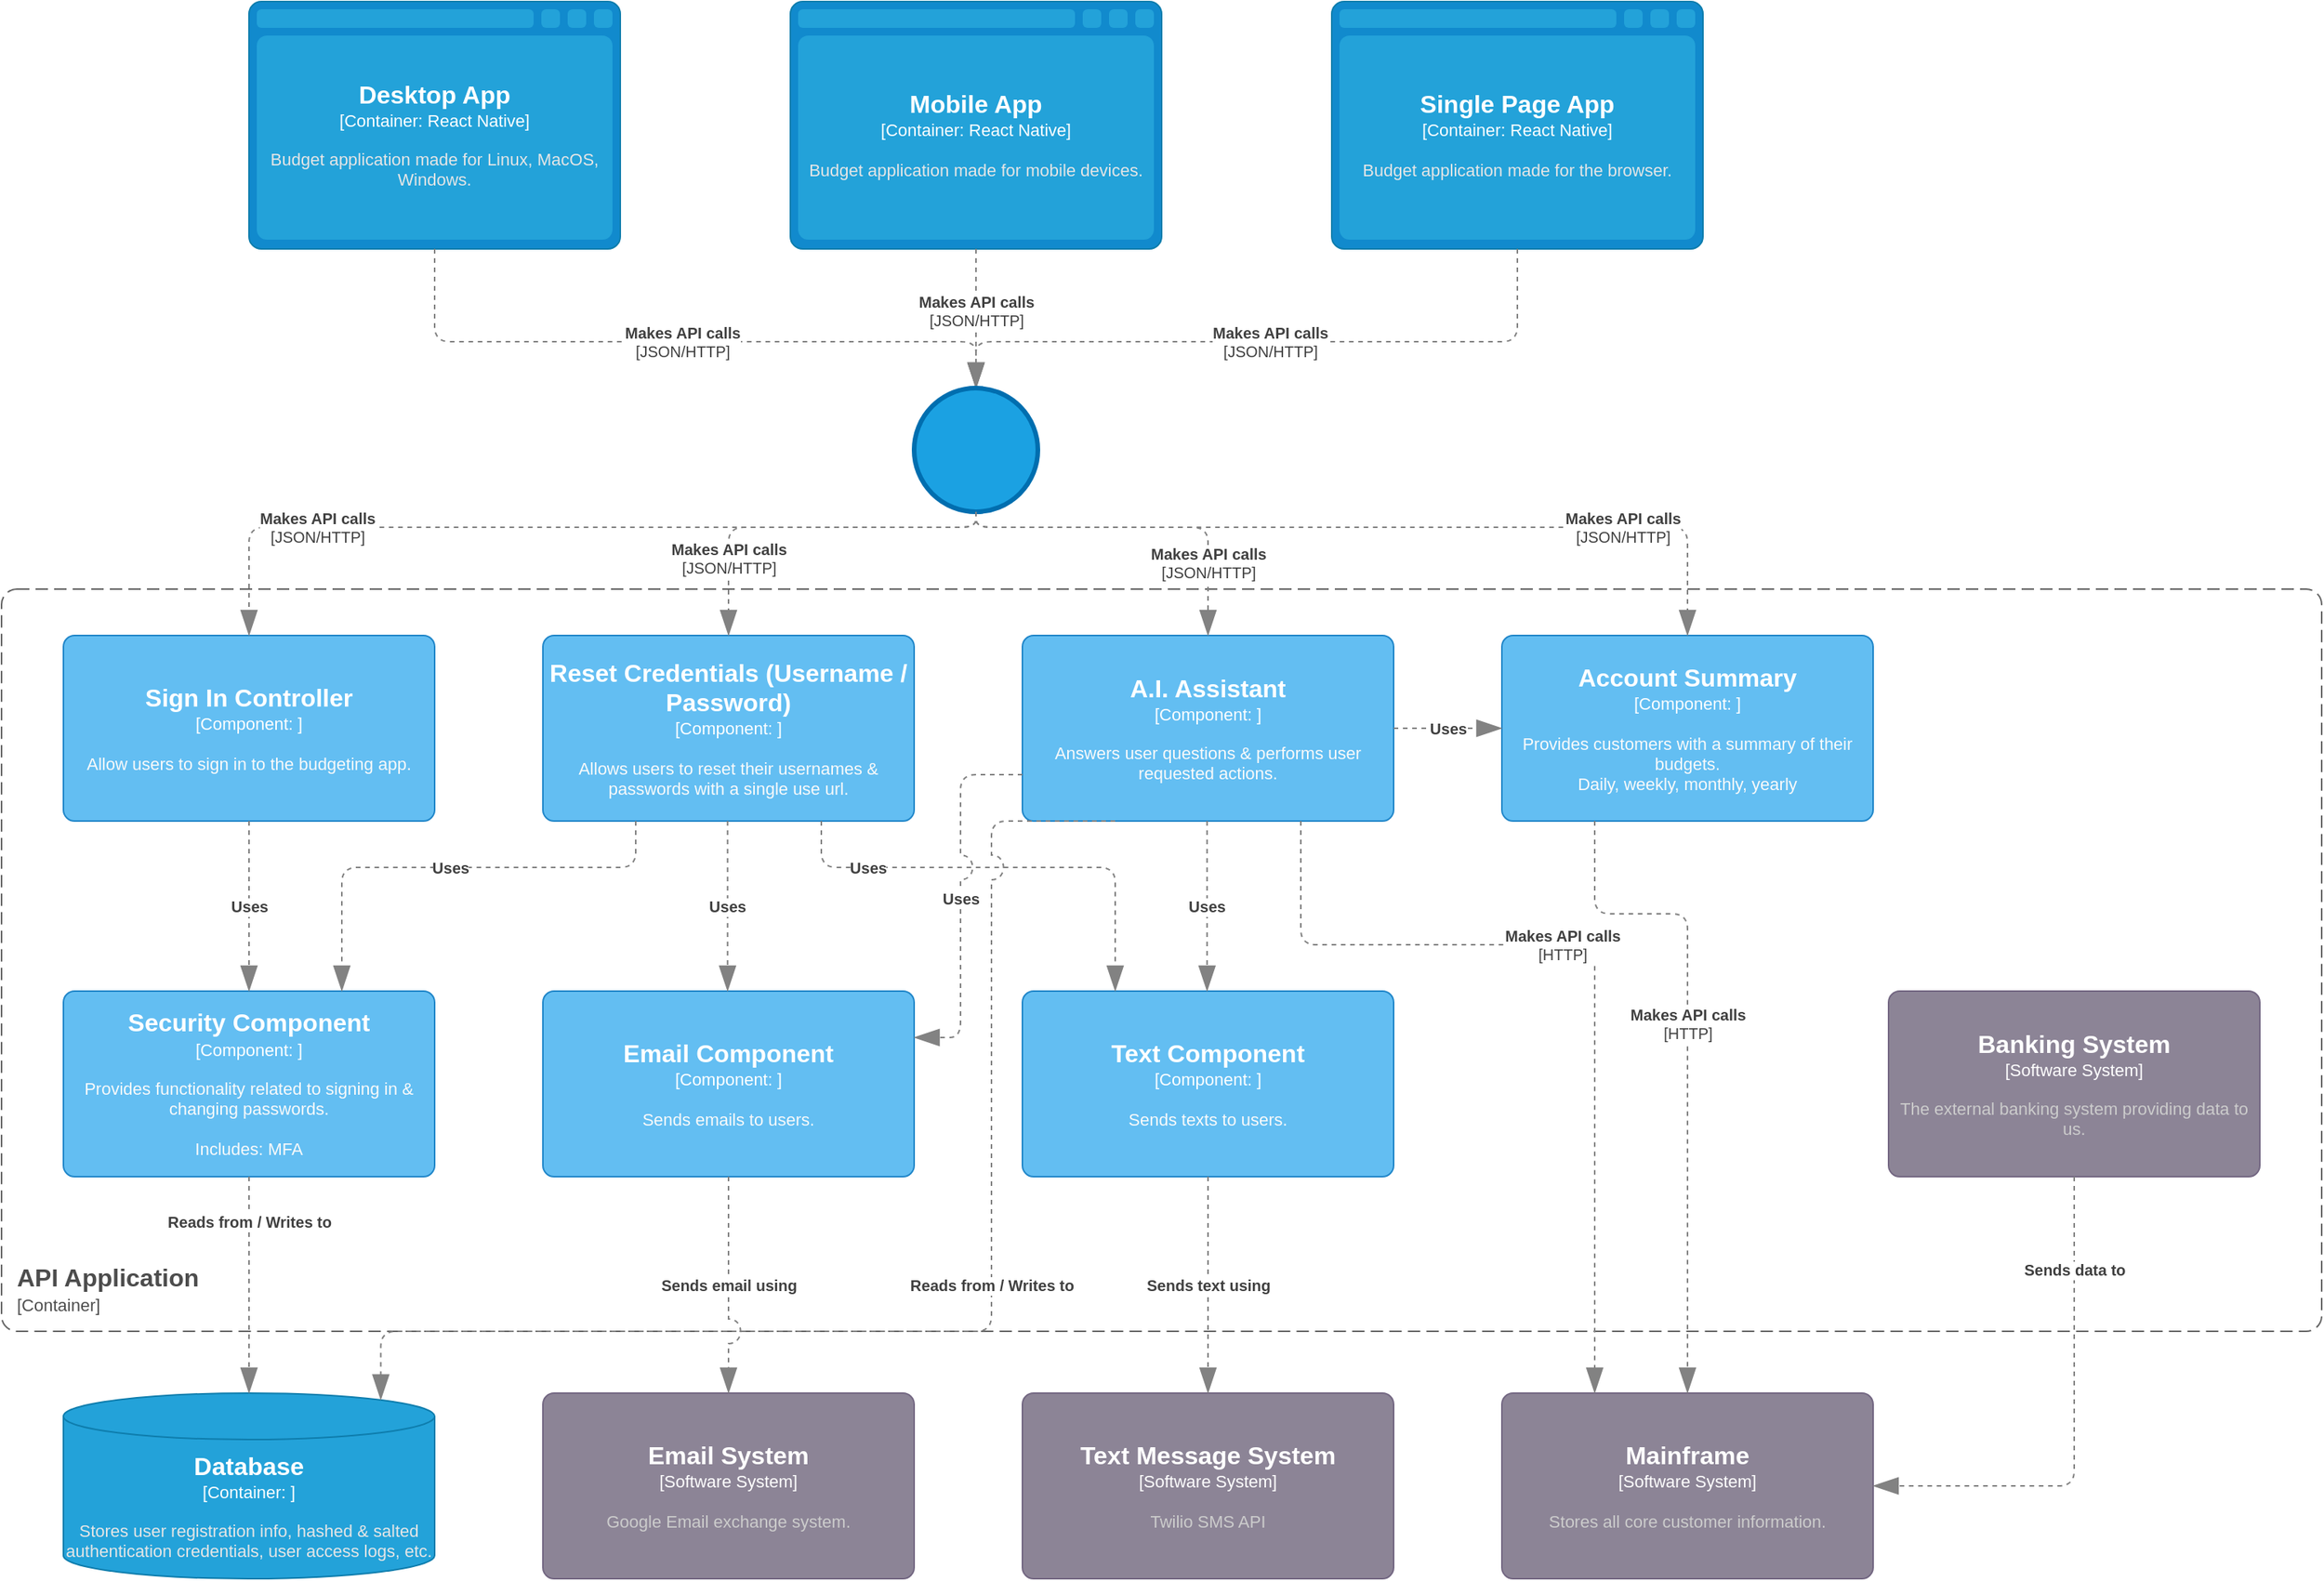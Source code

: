 <mxfile version="20.4.0" type="device"><diagram id="5Ciwy0IO8bqhS7uTjR0y" name="Page-1"><mxGraphModel dx="2333" dy="1881" grid="1" gridSize="10" guides="1" tooltips="1" connect="1" arrows="1" fold="1" page="1" pageScale="1" pageWidth="850" pageHeight="1100" math="0" shadow="0"><root><mxCell id="0"/><mxCell id="1" parent="0"/><object label="&lt;div style=&quot;font-size: 16px&quot; align=&quot;left&quot;&gt;&lt;font style=&quot;font-size: 16px&quot; color=&quot;#4D4D4D&quot;&gt;&lt;b&gt;%A_NAME%&lt;br&gt;&lt;/b&gt;&lt;/font&gt;&lt;/div&gt;&lt;div align=&quot;left&quot;&gt;&lt;font style=&quot;font-size: 11px&quot; color=&quot;#4D4D4D&quot;&gt;[Container]&lt;/font&gt;&lt;/div&gt;" placeholders="1" A_NAME="API Application" id="zjLe5Fqv6w6JslhU3J7Y-9"><mxCell style="rounded=1;whiteSpace=wrap;html=1;dashed=1;arcSize=20;fillColor=none;strokeColor=#666666;fontColor=#333333;labelBackgroundColor=none;align=left;verticalAlign=bottom;labelBorderColor=none;spacingTop=0;spacing=10;dashPattern=8 4;metaEdit=1;rotatable=0;perimeter=rectanglePerimeter;noLabel=0;labelPadding=0;allowArrows=0;connectable=0;expand=0;recursiveResize=0;editable=1;pointerEvents=0;absoluteArcSize=1;" parent="1" vertex="1"><mxGeometry x="-160" y="200" width="1500" height="480" as="geometry"/></mxCell></object><object label="&lt;font style=&quot;font-size: 16px&quot;&gt;&lt;b&gt;%A_NAME%&lt;/b&gt;&lt;/font&gt;&lt;br&gt;&lt;div&gt;&lt;div&gt;&lt;font style=&quot;font-size: 11px&quot;&gt;[Component: %B_TECHNOLOGY%]&lt;/font&gt;&lt;/div&gt;&lt;/div&gt;&lt;div style=&quot;font-size: 10px&quot;&gt;&lt;br&gt;&lt;/div&gt;&lt;div style=&quot;font-size: 11px&quot;&gt;&lt;font color=&quot;#FAFAFA&quot;&gt;%C_DESCRIPTION%&lt;/font&gt;&lt;/div&gt;" placeholders="1" A_NAME="Security Component" B_TECHNOLOGY="" C_DESCRIPTION="Provides functionality related to signing in &amp; changing passwords.&#10;&#10;Includes: MFA" id="zjLe5Fqv6w6JslhU3J7Y-11"><mxCell style="rounded=1;whiteSpace=wrap;html=1;fontColor=#ffffff;arcSize=6;metaEdit=1;points=[[0.25,0,0],[0.5,0,0],[0.75,0,0],[1,0.25,0],[1,0.5,0],[1,0.75,0],[0.75,1,0],[0.5,1,0],[0.25,1,0],[0,0.75,0],[0,0.5,0],[0,0.25,0]];resizable=0;editable=1;movableLabel=0;allowArrows=0;rotatable=0;strokeColor=#2086C9;fillColor=#63BEF2;recursiveResize=0;expand=0;" parent="1" vertex="1"><mxGeometry x="-120" y="460" width="240" height="120" as="geometry"/></mxCell></object><object label="&lt;font style=&quot;font-size: 16px&quot;&gt;&lt;b&gt;%A_NAME%&lt;/b&gt;&lt;/font&gt;&lt;br&gt;&lt;div&gt;&lt;div&gt;&lt;font style=&quot;font-size: 11px&quot;&gt;[Component: %B_TECHNOLOGY%]&lt;/font&gt;&lt;/div&gt;&lt;/div&gt;&lt;div style=&quot;font-size: 10px&quot;&gt;&lt;br&gt;&lt;/div&gt;&lt;div style=&quot;font-size: 11px&quot;&gt;&lt;font color=&quot;#FAFAFA&quot;&gt;%C_DESCRIPTION%&lt;/font&gt;&lt;/div&gt;" placeholders="1" A_NAME="Email Component" B_TECHNOLOGY="" C_DESCRIPTION="Sends emails to users." id="zjLe5Fqv6w6JslhU3J7Y-13"><mxCell style="rounded=1;whiteSpace=wrap;html=1;fontColor=#ffffff;arcSize=6;metaEdit=1;points=[[0.25,0,0],[0.5,0,0],[0.75,0,0],[1,0.25,0],[1,0.5,0],[1,0.75,0],[0.75,1,0],[0.5,1,0],[0.25,1,0],[0,0.75,0],[0,0.5,0],[0,0.25,0]];resizable=0;editable=1;movableLabel=0;allowArrows=0;rotatable=0;strokeColor=#2086C9;fillColor=#63BEF2;recursiveResize=0;expand=0;" parent="1" vertex="1"><mxGeometry x="190" y="460" width="240" height="120" as="geometry"/></mxCell></object><object label="&lt;font style=&quot;font-size: 16px&quot;&gt;&lt;b&gt;%A_NAME%&lt;/b&gt;&lt;/font&gt;&lt;br&gt;&lt;div&gt;&lt;div&gt;&lt;font style=&quot;font-size: 11px&quot;&gt;[Component: %B_TECHNOLOGY%]&lt;/font&gt;&lt;/div&gt;&lt;/div&gt;&lt;div style=&quot;font-size: 10px&quot;&gt;&lt;br&gt;&lt;/div&gt;&lt;div style=&quot;font-size: 11px&quot;&gt;&lt;font color=&quot;#FAFAFA&quot;&gt;%C_DESCRIPTION%&lt;/font&gt;&lt;/div&gt;" placeholders="1" A_NAME="Text Component" B_TECHNOLOGY="" C_DESCRIPTION="Sends texts to users." id="zjLe5Fqv6w6JslhU3J7Y-14"><mxCell style="rounded=1;whiteSpace=wrap;html=1;fontColor=#ffffff;arcSize=6;metaEdit=1;points=[[0.25,0,0],[0.5,0,0],[0.75,0,0],[1,0.25,0],[1,0.5,0],[1,0.75,0],[0.75,1,0],[0.5,1,0],[0.25,1,0],[0,0.75,0],[0,0.5,0],[0,0.25,0]];resizable=0;editable=1;movableLabel=0;allowArrows=0;rotatable=0;strokeColor=#2086C9;fillColor=#63BEF2;recursiveResize=0;expand=0;" parent="1" vertex="1"><mxGeometry x="500" y="460" width="240" height="120" as="geometry"/></mxCell></object><object label="&lt;font style=&quot;font-size: 16px&quot;&gt;&lt;b&gt;&lt;font style=&quot;font-size: 16px&quot;&gt;&lt;span&gt;%A_NAME%&lt;/span&gt;&lt;/font&gt;&lt;/b&gt;&lt;/font&gt;&lt;br&gt;&lt;div&gt;&lt;font style=&quot;font-size: 11px&quot;&gt;[Container: %B_TECHNOLOGY%]&lt;/font&gt;&lt;/div&gt;&lt;div style=&quot;font-size: 10px&quot;&gt;&lt;br&gt;&lt;/div&gt;&lt;div style=&quot;font-size: 11px&quot;&gt;&lt;font color=&quot;#E6E6E6&quot;&gt;%C_DESCRIPTION%&lt;/font&gt;&lt;/div&gt;" A_NAME="Database" B_TECHNOLOGY="" C_DESCRIPTION="Stores user registration info, hashed &amp; salted authentication credentials, user access logs, etc." placeholders="1" id="zjLe5Fqv6w6JslhU3J7Y-20"><mxCell style="shape=cylinder3;whiteSpace=wrap;html=1;boundedLbl=1;backgroundOutline=1;size=15;rounded=1;fontColor=#ffffff;arcSize=6;autosize=0;metaEdit=1;resizable=0;rotatable=0;allowArrows=0;fillColor=#23A2D9;strokeColor=#0E7DAD;spacingTop=0;recursiveResize=0;expand=0;" parent="1" vertex="1"><mxGeometry x="-120" y="720" width="240" height="120" as="geometry"/></mxCell></object><object label="&lt;font style=&quot;font-size: 16px&quot;&gt;&lt;b&gt;%A_NAME%&lt;/b&gt;&lt;/font&gt;&lt;br&gt;&lt;div&gt;&lt;font style=&quot;font-size: 11px&quot;&gt;[Software System]&lt;/font&gt;&lt;/div&gt;&lt;div style=&quot;font-size: 10px&quot;&gt;&lt;br&gt;&lt;/div&gt;&lt;div style=&quot;font-size: 11px&quot;&gt;&lt;font color=&quot;#CCCCCC&quot;&gt;%B_DESCRIPTION%&lt;/font&gt;&lt;/div&gt;" placeholders="1" A_NAME="Email System" B_DESCRIPTION="Google Email exchange system." id="zjLe5Fqv6w6JslhU3J7Y-23"><mxCell style="rounded=1;whiteSpace=wrap;html=1;fontColor=#ffffff;arcSize=6;metaEdit=1;points=[[0.25,0,0],[0.5,0,0],[0.75,0,0],[1,0.25,0],[1,0.5,0],[1,0.75,0],[0.75,1,0],[0.5,1,0],[0.25,1,0],[0,0.75,0],[0,0.5,0],[0,0.25,0]];resizable=0;editable=1;movableLabel=0;allowArrows=0;rotatable=0;fillColor=#8C8496;strokeColor=#736782;recursiveResize=0;expand=0;" parent="1" vertex="1"><mxGeometry x="190" y="720" width="240" height="120" as="geometry"/></mxCell></object><object label="&lt;font style=&quot;font-size: 16px&quot;&gt;&lt;b&gt;%A_NAME%&lt;/b&gt;&lt;/font&gt;&lt;br&gt;&lt;div&gt;&lt;font style=&quot;font-size: 11px&quot;&gt;[Software System]&lt;/font&gt;&lt;/div&gt;&lt;div style=&quot;font-size: 10px&quot;&gt;&lt;br&gt;&lt;/div&gt;&lt;div style=&quot;font-size: 11px&quot;&gt;&lt;font color=&quot;#CCCCCC&quot;&gt;%B_DESCRIPTION%&lt;/font&gt;&lt;/div&gt;" placeholders="1" A_NAME="Text Message System" B_DESCRIPTION="Twilio SMS API" id="zjLe5Fqv6w6JslhU3J7Y-24"><mxCell style="rounded=1;whiteSpace=wrap;html=1;fontColor=#ffffff;arcSize=6;metaEdit=1;points=[[0.25,0,0],[0.5,0,0],[0.75,0,0],[1,0.25,0],[1,0.5,0],[1,0.75,0],[0.75,1,0],[0.5,1,0],[0.25,1,0],[0,0.75,0],[0,0.5,0],[0,0.25,0]];resizable=0;editable=1;movableLabel=0;allowArrows=0;rotatable=0;fillColor=#8C8496;strokeColor=#736782;recursiveResize=0;expand=0;" parent="1" vertex="1"><mxGeometry x="500" y="720" width="240" height="120" as="geometry"/></mxCell></object><object label="&lt;font style=&quot;font-size: 16px&quot;&gt;&lt;b&gt;%A_NAME%&lt;/b&gt;&lt;/font&gt;&lt;br&gt;&lt;div&gt;&lt;font style=&quot;font-size: 11px&quot;&gt;[Software System]&lt;/font&gt;&lt;/div&gt;&lt;div style=&quot;font-size: 10px&quot;&gt;&lt;br&gt;&lt;/div&gt;&lt;div style=&quot;font-size: 11px&quot;&gt;&lt;font color=&quot;#CCCCCC&quot;&gt;%B_DESCRIPTION%&lt;/font&gt;&lt;/div&gt;" placeholders="1" A_NAME="Mainframe" B_DESCRIPTION="Stores all core customer information." id="zjLe5Fqv6w6JslhU3J7Y-25"><mxCell style="rounded=1;whiteSpace=wrap;html=1;fontColor=#ffffff;arcSize=6;metaEdit=1;points=[[0.25,0,0],[0.5,0,0],[0.75,0,0],[1,0.25,0],[1,0.5,0],[1,0.75,0],[0.75,1,0],[0.5,1,0],[0.25,1,0],[0,0.75,0],[0,0.5,0],[0,0.25,0]];resizable=0;editable=1;movableLabel=0;allowArrows=0;rotatable=0;fillColor=#8C8496;strokeColor=#736782;recursiveResize=0;expand=0;" parent="1" vertex="1"><mxGeometry x="810" y="720" width="240" height="120" as="geometry"/></mxCell></object><object label="&lt;font style=&quot;font-size: 16px&quot;&gt;&lt;b&gt;%A_NAME%&lt;/b&gt;&lt;/font&gt;&lt;br&gt;&lt;div&gt;&lt;font style=&quot;font-size: 11px&quot;&gt;[Software System]&lt;/font&gt;&lt;/div&gt;&lt;div style=&quot;font-size: 10px&quot;&gt;&lt;br&gt;&lt;/div&gt;&lt;div style=&quot;font-size: 11px&quot;&gt;&lt;font color=&quot;#CCCCCC&quot;&gt;%B_DESCRIPTION%&lt;/font&gt;&lt;/div&gt;" placeholders="1" A_NAME="Banking System" B_DESCRIPTION="The external banking system providing data to us." id="zjLe5Fqv6w6JslhU3J7Y-26"><mxCell style="rounded=1;whiteSpace=wrap;html=1;fontColor=#ffffff;arcSize=6;metaEdit=1;points=[[0.25,0,0],[0.5,0,0],[0.75,0,0],[1,0.25,0],[1,0.5,0],[1,0.75,0],[0.75,1,0],[0.5,1,0],[0.25,1,0],[0,0.75,0],[0,0.5,0],[0,0.25,0]];resizable=0;editable=1;movableLabel=0;allowArrows=0;rotatable=0;fillColor=#8C8496;strokeColor=#736782;recursiveResize=0;expand=0;" parent="1" vertex="1"><mxGeometry x="1060" y="460" width="240" height="120" as="geometry"/></mxCell></object><object label="&lt;div&gt;&lt;font style=&quot;font-size: 16px&quot; color=&quot;#FFFFFF&quot;&gt;&lt;b&gt;&lt;font style=&quot;font-size: 16px&quot;&gt;&lt;span&gt;%A_NAME%&lt;/span&gt;&lt;/font&gt;&lt;/b&gt;&lt;/font&gt;&lt;/div&gt;&lt;div&gt;&lt;font style=&quot;font-size: 11px&quot; color=&quot;#FFFFFF&quot;&gt;[Container: %B_TECHNOLOGY%]&lt;/font&gt;&lt;/div&gt;&lt;div style=&quot;font-size: 10px&quot;&gt;&lt;br&gt;&lt;/div&gt;&lt;div style=&quot;font-size: 11px&quot;&gt;&lt;font color=&quot;#E6E6E6&quot;&gt;%C_DESCRIPTION%&lt;/font&gt;&lt;/div&gt;" A_NAME="Single Page App" B_TECHNOLOGY="React Native" placeholders="1" C_DESCRIPTION="Budget application made for the browser." id="zjLe5Fqv6w6JslhU3J7Y-5"><mxCell style="shape=stencil(3VbBboMwDP2aHKkSp5T2iKD7j5CmawRNUGCi29cvxRyWDmintZpWCQnZznuxX2IrhGfNQdSKADXiqAjPCcBRSK1KvoojuYw6VUSFs12jnA/5dQdcxFYU7Q5tWA62aGolW3Tu9Unt0N20zpaq07t2INDmoJxuz1G+JTT1a84fz6Q1xjNoa5og8iXuyYQ2HktPSEYXMW7zPtho1X6Ho2p96pgzegm83E4c0i6SexGzRxHTBYRasPsxP4w4+QUzz7xn6tLwrBCyfHX2zexG8+kj7nxjp858/JpftoFwstEfQwfF8xpgL0hbWd9TFP89jgCn2yRP83n8XlfVOJqxdZrdgMYMpsSckMxDrVM/0zI81zjQkiWbUEsYkfKaltNaAE8h31xHz4RHCmLrzVxJ8P8qArp6toqAP1lFYRsBhDOJX8wkPlbSX1TUT5NvQ6P34rOjd3wC);whiteSpace=wrap;html=1;allowArrows=0;recursiveResize=0;expand=0;metaEdit=1;resizable=0;rotatable=0;spacing=5;spacingTop=12;" parent="1" vertex="1"><mxGeometry x="700" y="-180" width="240" height="160" as="geometry"/></mxCell></object><object label="&lt;div&gt;&lt;font style=&quot;font-size: 16px&quot; color=&quot;#FFFFFF&quot;&gt;&lt;b&gt;&lt;font style=&quot;font-size: 16px&quot;&gt;&lt;span&gt;%A_NAME%&lt;/span&gt;&lt;/font&gt;&lt;/b&gt;&lt;/font&gt;&lt;/div&gt;&lt;div&gt;&lt;font style=&quot;font-size: 11px&quot; color=&quot;#FFFFFF&quot;&gt;[Container: %B_TECHNOLOGY%]&lt;/font&gt;&lt;/div&gt;&lt;div style=&quot;font-size: 10px&quot;&gt;&lt;br&gt;&lt;/div&gt;&lt;div style=&quot;font-size: 11px&quot;&gt;&lt;font color=&quot;#E6E6E6&quot;&gt;%C_DESCRIPTION%&lt;/font&gt;&lt;/div&gt;" A_NAME="Mobile App" B_TECHNOLOGY="React Native" placeholders="1" C_DESCRIPTION="Budget application made for mobile devices." id="zjLe5Fqv6w6JslhU3J7Y-4"><mxCell style="shape=stencil(3VbBboMwDP2aHKkSp5T2iKD7j5CmawRNUGCi29cvxRyWDmintZpWCQnZznuxX2IrhGfNQdSKADXiqAjPCcBRSK1KvoojuYw6VUSFs12jnA/5dQdcxFYU7Q5tWA62aGolW3Tu9Unt0N20zpaq07t2INDmoJxuz1G+JTT1a84fz6Q1xjNoa5og8iXuyYQ2HktPSEYXMW7zPtho1X6Ho2p96pgzegm83E4c0i6SexGzRxHTBYRasPsxP4w4+QUzz7xn6tLwrBCyfHX2zexG8+kj7nxjp858/JpftoFwstEfQwfF8xpgL0hbWd9TFP89jgCn2yRP83n8XlfVOJqxdZrdgMYMpsSckMxDrVM/0zI81zjQkiWbUEsYkfKaltNaAE8h31xHz4RHCmLrzVxJ8P8qArp6toqAP1lFYRsBhDOJX8wkPlbSX1TUT5NvQ6P34rOjd3wC);whiteSpace=wrap;html=1;allowArrows=0;recursiveResize=0;expand=0;metaEdit=1;resizable=0;rotatable=0;spacing=5;spacingTop=12;" parent="1" vertex="1"><mxGeometry x="350" y="-180" width="240" height="160" as="geometry"/></mxCell></object><object label="&lt;font style=&quot;font-size: 16px&quot;&gt;&lt;b&gt;%A_NAME%&lt;/b&gt;&lt;/font&gt;&lt;br&gt;&lt;div&gt;&lt;div&gt;&lt;font style=&quot;font-size: 11px&quot;&gt;[Component: %B_TECHNOLOGY%]&lt;/font&gt;&lt;/div&gt;&lt;/div&gt;&lt;div style=&quot;font-size: 10px&quot;&gt;&lt;br&gt;&lt;/div&gt;&lt;div style=&quot;font-size: 11px&quot;&gt;&lt;font color=&quot;#FAFAFA&quot;&gt;%C_DESCRIPTION%&lt;/font&gt;&lt;/div&gt;" placeholders="1" A_NAME="Reset Credentials (Username / Password)" B_TECHNOLOGY="" C_DESCRIPTION="Allows users to reset their usernames &amp; passwords with a single use url." id="zjLe5Fqv6w6JslhU3J7Y-12"><mxCell style="rounded=1;whiteSpace=wrap;html=1;fontColor=#ffffff;arcSize=6;metaEdit=1;points=[[0.25,0,0],[0.5,0,0],[0.75,0,0],[1,0.25,0],[1,0.5,0],[1,0.75,0],[0.75,1,0],[0.5,1,0],[0.25,1,0],[0,0.75,0],[0,0.5,0],[0,0.25,0]];resizable=0;editable=1;movableLabel=0;allowArrows=0;rotatable=0;strokeColor=#2086C9;fillColor=#63BEF2;recursiveResize=0;expand=0;" parent="1" vertex="1"><mxGeometry x="190" y="230" width="240" height="120" as="geometry"/></mxCell></object><object label="&lt;font style=&quot;font-size: 16px&quot;&gt;&lt;b&gt;%A_NAME%&lt;/b&gt;&lt;/font&gt;&lt;br&gt;&lt;div&gt;&lt;div&gt;&lt;font style=&quot;font-size: 11px&quot;&gt;[Component: %B_TECHNOLOGY%]&lt;/font&gt;&lt;/div&gt;&lt;/div&gt;&lt;div style=&quot;font-size: 10px&quot;&gt;&lt;br&gt;&lt;/div&gt;&lt;div style=&quot;font-size: 11px&quot;&gt;&lt;font color=&quot;#FAFAFA&quot;&gt;%C_DESCRIPTION%&lt;/font&gt;&lt;/div&gt;" placeholders="1" A_NAME="A.I. Assistant" B_TECHNOLOGY="" C_DESCRIPTION="Answers user questions &amp; performs user requested actions." id="zjLe5Fqv6w6JslhU3J7Y-15"><mxCell style="rounded=1;whiteSpace=wrap;html=1;fontColor=#ffffff;arcSize=6;metaEdit=1;points=[[0.25,0,0],[0.5,0,0],[0.75,0,0],[1,0.25,0],[1,0.5,0],[1,0.75,0],[0.75,1,0],[0.5,1,0],[0.25,1,0],[0,0.75,0],[0,0.5,0],[0,0.25,0]];resizable=0;editable=1;movableLabel=0;allowArrows=0;rotatable=0;strokeColor=#2086C9;fillColor=#63BEF2;recursiveResize=0;expand=0;" parent="1" vertex="1"><mxGeometry x="500" y="230" width="240" height="120" as="geometry"/></mxCell></object><object label="&lt;font style=&quot;font-size: 16px&quot;&gt;&lt;b&gt;%A_NAME%&lt;/b&gt;&lt;/font&gt;&lt;br&gt;&lt;div&gt;&lt;div&gt;&lt;font style=&quot;font-size: 11px&quot;&gt;[Component: %B_TECHNOLOGY%]&lt;/font&gt;&lt;/div&gt;&lt;/div&gt;&lt;div style=&quot;font-size: 10px&quot;&gt;&lt;br&gt;&lt;/div&gt;&lt;div style=&quot;font-size: 11px&quot;&gt;&lt;font color=&quot;#FAFAFA&quot;&gt;%C_DESCRIPTION%&lt;/font&gt;&lt;/div&gt;" placeholders="1" A_NAME="Account Summary" B_TECHNOLOGY="" C_DESCRIPTION="Provides customers with a summary of their budgets.&#10;Daily, weekly, monthly, yearly" id="zjLe5Fqv6w6JslhU3J7Y-16"><mxCell style="rounded=1;whiteSpace=wrap;html=1;fontColor=#ffffff;arcSize=6;metaEdit=1;points=[[0.25,0,0],[0.5,0,0],[0.75,0,0],[1,0.25,0],[1,0.5,0],[1,0.75,0],[0.75,1,0],[0.5,1,0],[0.25,1,0],[0,0.75,0],[0,0.5,0],[0,0.25,0]];resizable=0;editable=1;movableLabel=0;allowArrows=0;rotatable=0;strokeColor=#2086C9;fillColor=#63BEF2;recursiveResize=0;expand=0;" parent="1" vertex="1"><mxGeometry x="810" y="230" width="240" height="120" as="geometry"/></mxCell></object><object label="&lt;font style=&quot;font-size: 16px&quot;&gt;&lt;b&gt;%A_NAME%&lt;/b&gt;&lt;/font&gt;&lt;br&gt;&lt;div&gt;&lt;div&gt;&lt;font style=&quot;font-size: 11px&quot;&gt;[Component: %B_TECHNOLOGY%]&lt;/font&gt;&lt;/div&gt;&lt;/div&gt;&lt;div style=&quot;font-size: 10px&quot;&gt;&lt;br&gt;&lt;/div&gt;&lt;div style=&quot;font-size: 11px&quot;&gt;&lt;font color=&quot;#FAFAFA&quot;&gt;%C_DESCRIPTION%&lt;/font&gt;&lt;/div&gt;" placeholders="1" A_NAME="Sign In Controller" B_TECHNOLOGY="" C_DESCRIPTION="Allow users to sign in to the budgeting app." id="zjLe5Fqv6w6JslhU3J7Y-10"><mxCell style="rounded=1;whiteSpace=wrap;html=1;fontColor=#ffffff;arcSize=6;metaEdit=1;points=[[0.25,0,0],[0.5,0,0],[0.75,0,0],[1,0.25,0],[1,0.5,0],[1,0.75,0],[0.75,1,0],[0.5,1,0],[0.25,1,0],[0,0.75,0],[0,0.5,0],[0,0.25,0]];resizable=0;editable=1;movableLabel=0;allowArrows=0;rotatable=0;strokeColor=#2086C9;fillColor=#63BEF2;recursiveResize=0;expand=0;" parent="1" vertex="1"><mxGeometry x="-120" y="230" width="240" height="120" as="geometry"/></mxCell></object><object label="&lt;div&gt;&lt;font style=&quot;font-size: 16px&quot; color=&quot;#FFFFFF&quot;&gt;&lt;b&gt;&lt;font style=&quot;font-size: 16px&quot;&gt;&lt;span&gt;%A_NAME%&lt;/span&gt;&lt;/font&gt;&lt;/b&gt;&lt;/font&gt;&lt;/div&gt;&lt;div&gt;&lt;font style=&quot;font-size: 11px&quot; color=&quot;#FFFFFF&quot;&gt;[Container: %B_TECHNOLOGY%]&lt;/font&gt;&lt;/div&gt;&lt;div style=&quot;font-size: 10px&quot;&gt;&lt;br&gt;&lt;/div&gt;&lt;div style=&quot;font-size: 11px&quot;&gt;&lt;font color=&quot;#E6E6E6&quot;&gt;%C_DESCRIPTION%&lt;/font&gt;&lt;/div&gt;" A_NAME="Desktop App" B_TECHNOLOGY="React Native" C_DESCRIPTION="Budget application made for Linux, MacOS, Windows." placeholders="1" id="zjLe5Fqv6w6JslhU3J7Y-1"><mxCell style="shape=stencil(3VbBboMwDP2aHKkSp5T2iKD7j5CmawRNUGCi29cvxRyWDmintZpWCQnZznuxX2IrhGfNQdSKADXiqAjPCcBRSK1KvoojuYw6VUSFs12jnA/5dQdcxFYU7Q5tWA62aGolW3Tu9Unt0N20zpaq07t2INDmoJxuz1G+JTT1a84fz6Q1xjNoa5og8iXuyYQ2HktPSEYXMW7zPtho1X6Ho2p96pgzegm83E4c0i6SexGzRxHTBYRasPsxP4w4+QUzz7xn6tLwrBCyfHX2zexG8+kj7nxjp858/JpftoFwstEfQwfF8xpgL0hbWd9TFP89jgCn2yRP83n8XlfVOJqxdZrdgMYMpsSckMxDrVM/0zI81zjQkiWbUEsYkfKaltNaAE8h31xHz4RHCmLrzVxJ8P8qArp6toqAP1lFYRsBhDOJX8wkPlbSX1TUT5NvQ6P34rOjd3wC);whiteSpace=wrap;html=1;allowArrows=0;recursiveResize=0;expand=0;metaEdit=1;resizable=0;rotatable=0;spacing=5;spacingTop=12;" parent="1" vertex="1"><mxGeometry y="-180" width="240" height="160" as="geometry"/></mxCell></object><object label="&lt;div&gt;&lt;b&gt;%A_DESCRIPTION%&lt;/b&gt;&lt;br&gt;&lt;/div&gt;&lt;div&gt;[%B_TECHNOLOGY%]&lt;/div&gt;" placeholders="1" A_DESCRIPTION="Makes API calls" B_TECHNOLOGY="JSON/HTTP" id="zjLe5Fqv6w6JslhU3J7Y-43"><mxCell style="endArrow=blockThin;html=1;fontSize=10;fontColor=#404040;strokeWidth=1;endFill=1;strokeColor=#828282;elbow=vertical;metaEdit=1;endSize=14;startSize=14;jumpStyle=arc;jumpSize=16;rounded=1;dashed=1;sourcePerimeterSpacing=4;exitX=0.5;exitY=1;exitDx=0;exitDy=0;entryX=0.5;entryY=0;entryDx=0;entryDy=0;edgeStyle=orthogonalEdgeStyle;" parent="1" source="zjLe5Fqv6w6JslhU3J7Y-1" target="zjLe5Fqv6w6JslhU3J7Y-42" edge="1"><mxGeometry width="50" height="50" relative="1" as="geometry"><mxPoint x="320" y="60" as="sourcePoint"/><mxPoint x="560" y="60" as="targetPoint"/><Array as="points"><mxPoint x="120" y="40"/><mxPoint x="470" y="40"/></Array></mxGeometry></mxCell></object><object label="&lt;div&gt;&lt;b&gt;%A_DESCRIPTION%&lt;/b&gt;&lt;br&gt;&lt;/div&gt;&lt;div&gt;[%B_TECHNOLOGY%]&lt;/div&gt;" placeholders="1" A_DESCRIPTION="Makes API calls" B_TECHNOLOGY="JSON/HTTP" id="zjLe5Fqv6w6JslhU3J7Y-44"><mxCell style="endArrow=blockThin;html=1;fontSize=10;fontColor=#404040;strokeWidth=1;endFill=1;strokeColor=#828282;elbow=vertical;metaEdit=1;endSize=14;startSize=14;jumpStyle=arc;jumpSize=16;rounded=1;dashed=1;sourcePerimeterSpacing=4;exitX=0.5;exitY=1;exitDx=0;exitDy=0;entryX=0.5;entryY=0;entryDx=0;entryDy=0;" parent="1" source="zjLe5Fqv6w6JslhU3J7Y-4" target="zjLe5Fqv6w6JslhU3J7Y-42" edge="1"><mxGeometry x="-0.111" width="50" height="50" relative="1" as="geometry"><mxPoint x="360" y="70" as="sourcePoint"/><mxPoint x="600" y="70" as="targetPoint"/><mxPoint as="offset"/></mxGeometry></mxCell></object><object label="&lt;div&gt;&lt;b&gt;%A_DESCRIPTION%&lt;/b&gt;&lt;br&gt;&lt;/div&gt;&lt;div&gt;[%B_TECHNOLOGY%]&lt;/div&gt;" placeholders="1" A_DESCRIPTION="Makes API calls" B_TECHNOLOGY="JSON/HTTP" id="zjLe5Fqv6w6JslhU3J7Y-45"><mxCell style="endArrow=blockThin;html=1;fontSize=10;fontColor=#404040;strokeWidth=1;endFill=1;strokeColor=#828282;elbow=vertical;metaEdit=1;endSize=14;startSize=14;jumpStyle=arc;jumpSize=16;rounded=1;dashed=1;sourcePerimeterSpacing=4;exitX=0.5;exitY=1;exitDx=0;exitDy=0;entryX=0.5;entryY=0;entryDx=0;entryDy=0;edgeStyle=orthogonalEdgeStyle;" parent="1" source="zjLe5Fqv6w6JslhU3J7Y-5" target="zjLe5Fqv6w6JslhU3J7Y-42" edge="1"><mxGeometry width="50" height="50" relative="1" as="geometry"><mxPoint x="550" y="2.274e-13" as="sourcePoint"/><mxPoint x="900" y="90" as="targetPoint"/><Array as="points"><mxPoint x="820" y="40"/><mxPoint x="470" y="40"/></Array></mxGeometry></mxCell></object><object label="&lt;div&gt;&lt;b&gt;%A_DESCRIPTION%&lt;/b&gt;&lt;br&gt;&lt;/div&gt;&lt;div&gt;[%B_TECHNOLOGY%]&lt;/div&gt;" placeholders="1" A_DESCRIPTION="Makes API calls" B_TECHNOLOGY="JSON/HTTP" id="zjLe5Fqv6w6JslhU3J7Y-46"><mxCell style="endArrow=blockThin;html=1;fontSize=10;fontColor=#404040;strokeWidth=1;endFill=1;strokeColor=#828282;elbow=vertical;metaEdit=1;endSize=14;startSize=14;jumpStyle=arc;jumpSize=16;rounded=1;dashed=1;sourcePerimeterSpacing=4;exitX=0.5;exitY=1;exitDx=0;exitDy=0;entryX=0.5;entryY=0;entryDx=0;entryDy=0;edgeStyle=orthogonalEdgeStyle;entryPerimeter=0;" parent="1" source="zjLe5Fqv6w6JslhU3J7Y-42" target="zjLe5Fqv6w6JslhU3J7Y-10" edge="1"><mxGeometry x="0.585" width="50" height="50" relative="1" as="geometry"><mxPoint x="50" y="65" as="sourcePoint"/><mxPoint x="400" y="155" as="targetPoint"/><Array as="points"><mxPoint x="470" y="160"/><mxPoint y="160"/></Array><mxPoint as="offset"/></mxGeometry></mxCell></object><object label="&lt;div&gt;&lt;b&gt;%A_DESCRIPTION%&lt;/b&gt;&lt;br&gt;&lt;/div&gt;&lt;div&gt;[%B_TECHNOLOGY%]&lt;/div&gt;" placeholders="1" A_DESCRIPTION="Makes API calls" B_TECHNOLOGY="JSON/HTTP" id="zjLe5Fqv6w6JslhU3J7Y-47"><mxCell style="endArrow=blockThin;html=1;fontSize=10;fontColor=#404040;strokeWidth=1;endFill=1;strokeColor=#828282;elbow=vertical;metaEdit=1;endSize=14;startSize=14;jumpStyle=arc;jumpSize=16;rounded=1;dashed=1;sourcePerimeterSpacing=4;entryX=0.5;entryY=0;entryDx=0;entryDy=0;edgeStyle=orthogonalEdgeStyle;entryPerimeter=0;exitX=0.5;exitY=1;exitDx=0;exitDy=0;" parent="1" source="zjLe5Fqv6w6JslhU3J7Y-42" target="zjLe5Fqv6w6JslhU3J7Y-12" edge="1"><mxGeometry x="0.585" width="50" height="50" relative="1" as="geometry"><mxPoint x="550" y="170" as="sourcePoint"/><mxPoint x="10" y="220" as="targetPoint"/><Array as="points"><mxPoint x="470" y="160"/><mxPoint x="310" y="160"/></Array><mxPoint as="offset"/></mxGeometry></mxCell></object><mxCell id="zjLe5Fqv6w6JslhU3J7Y-42" value="" style="ellipse;whiteSpace=wrap;html=1;aspect=fixed;fillColor=#1ba1e2;fontColor=#ffffff;strokeColor=#006EAF;strokeWidth=3;" parent="1" vertex="1"><mxGeometry x="430" y="70" width="80" height="80" as="geometry"/></mxCell><object label="&lt;div&gt;&lt;b&gt;%A_DESCRIPTION%&lt;/b&gt;&lt;br&gt;&lt;/div&gt;&lt;div&gt;[%B_TECHNOLOGY%]&lt;/div&gt;" placeholders="1" A_DESCRIPTION="Makes API calls" B_TECHNOLOGY="JSON/HTTP" id="zjLe5Fqv6w6JslhU3J7Y-48"><mxCell style="endArrow=blockThin;html=1;fontSize=10;fontColor=#404040;strokeWidth=1;endFill=1;strokeColor=#828282;elbow=vertical;metaEdit=1;endSize=14;startSize=14;jumpStyle=arc;jumpSize=16;rounded=1;dashed=1;sourcePerimeterSpacing=4;entryX=0.5;entryY=0;entryDx=0;entryDy=0;edgeStyle=orthogonalEdgeStyle;entryPerimeter=0;exitX=0.5;exitY=1;exitDx=0;exitDy=0;" parent="1" source="zjLe5Fqv6w6JslhU3J7Y-42" target="zjLe5Fqv6w6JslhU3J7Y-15" edge="1"><mxGeometry x="0.585" width="50" height="50" relative="1" as="geometry"><mxPoint x="750" y="130" as="sourcePoint"/><mxPoint x="590" y="190.0" as="targetPoint"/><Array as="points"><mxPoint x="470" y="160"/><mxPoint x="620" y="160"/></Array><mxPoint as="offset"/></mxGeometry></mxCell></object><object label="&lt;div&gt;&lt;b&gt;%A_DESCRIPTION%&lt;/b&gt;&lt;br&gt;&lt;/div&gt;&lt;div&gt;[%B_TECHNOLOGY%]&lt;/div&gt;" placeholders="1" A_DESCRIPTION="Makes API calls" B_TECHNOLOGY="JSON/HTTP" id="zjLe5Fqv6w6JslhU3J7Y-49"><mxCell style="endArrow=blockThin;html=1;fontSize=10;fontColor=#404040;strokeWidth=1;endFill=1;strokeColor=#828282;elbow=vertical;metaEdit=1;endSize=14;startSize=14;jumpStyle=arc;jumpSize=16;rounded=1;dashed=1;sourcePerimeterSpacing=4;exitX=0.5;exitY=1;exitDx=0;exitDy=0;entryX=0.5;entryY=0;entryDx=0;entryDy=0;edgeStyle=orthogonalEdgeStyle;entryPerimeter=0;" parent="1" source="zjLe5Fqv6w6JslhU3J7Y-42" target="zjLe5Fqv6w6JslhU3J7Y-16" edge="1"><mxGeometry x="0.585" width="50" height="50" relative="1" as="geometry"><mxPoint x="1030" y="120" as="sourcePoint"/><mxPoint x="560" y="180.0" as="targetPoint"/><Array as="points"><mxPoint x="470" y="160"/><mxPoint x="930" y="160"/></Array><mxPoint as="offset"/></mxGeometry></mxCell></object><object label="&lt;div&gt;&lt;b&gt;%A_DESCRIPTION%&lt;/b&gt;&lt;br&gt;&lt;/div&gt;" placeholders="1" A_DESCRIPTION="Uses" id="zjLe5Fqv6w6JslhU3J7Y-50"><mxCell style="endArrow=blockThin;html=1;fontSize=10;fontColor=#404040;strokeWidth=1;endFill=1;strokeColor=#828282;elbow=vertical;metaEdit=1;backgroundOutline=0;editable=1;endSize=14;startSize=14;jumpStyle=arc;jumpSize=16;fontFamily=Helvetica;rounded=1;dashed=1;sourcePerimeterSpacing=4;exitX=0.5;exitY=1;exitDx=0;exitDy=0;exitPerimeter=0;entryX=0.5;entryY=0;entryDx=0;entryDy=0;entryPerimeter=0;" parent="1" source="zjLe5Fqv6w6JslhU3J7Y-10" target="zjLe5Fqv6w6JslhU3J7Y-11" edge="1"><mxGeometry width="50" height="50" relative="1" as="geometry"><mxPoint x="-20" y="380" as="sourcePoint"/><mxPoint x="220" y="380" as="targetPoint"/></mxGeometry></mxCell></object><object label="&lt;div&gt;&lt;b&gt;%A_DESCRIPTION%&lt;/b&gt;&lt;br&gt;&lt;/div&gt;" placeholders="1" A_DESCRIPTION="Uses" id="zjLe5Fqv6w6JslhU3J7Y-53"><mxCell style="endArrow=blockThin;html=1;fontSize=10;fontColor=#404040;strokeWidth=1;endFill=1;strokeColor=#828282;elbow=vertical;metaEdit=1;backgroundOutline=0;editable=1;endSize=14;startSize=14;jumpStyle=arc;jumpSize=16;fontFamily=Helvetica;rounded=1;dashed=1;sourcePerimeterSpacing=4;exitX=0.25;exitY=1;exitDx=0;exitDy=0;exitPerimeter=0;entryX=0.75;entryY=0;entryDx=0;entryDy=0;entryPerimeter=0;edgeStyle=orthogonalEdgeStyle;" parent="1" source="zjLe5Fqv6w6JslhU3J7Y-12" target="zjLe5Fqv6w6JslhU3J7Y-11" edge="1"><mxGeometry width="50" height="50" relative="1" as="geometry"><mxPoint x="150" y="340" as="sourcePoint"/><mxPoint x="150" y="450" as="targetPoint"/><Array as="points"><mxPoint x="250" y="380"/><mxPoint x="60" y="380"/></Array></mxGeometry></mxCell></object><object label="&lt;div&gt;&lt;b&gt;%A_DESCRIPTION%&lt;/b&gt;&lt;br&gt;&lt;/div&gt;" placeholders="1" A_DESCRIPTION="Uses" id="zjLe5Fqv6w6JslhU3J7Y-54"><mxCell style="endArrow=blockThin;html=1;fontSize=10;fontColor=#404040;strokeWidth=1;endFill=1;strokeColor=#828282;elbow=vertical;metaEdit=1;backgroundOutline=0;editable=1;endSize=14;startSize=14;jumpStyle=arc;jumpSize=16;fontFamily=Helvetica;rounded=1;dashed=1;sourcePerimeterSpacing=4;exitX=0.5;exitY=1;exitDx=0;exitDy=0;exitPerimeter=0;entryX=0.5;entryY=0;entryDx=0;entryDy=0;entryPerimeter=0;" parent="1" edge="1"><mxGeometry width="50" height="50" relative="1" as="geometry"><mxPoint x="309.38" y="350" as="sourcePoint"/><mxPoint x="309.38" y="460" as="targetPoint"/></mxGeometry></mxCell></object><object label="&lt;div&gt;&lt;b&gt;%A_DESCRIPTION%&lt;/b&gt;&lt;br&gt;&lt;/div&gt;" placeholders="1" A_DESCRIPTION="Uses" id="zjLe5Fqv6w6JslhU3J7Y-55"><mxCell style="endArrow=blockThin;html=1;fontSize=10;fontColor=#404040;strokeWidth=1;endFill=1;strokeColor=#828282;elbow=vertical;metaEdit=1;backgroundOutline=0;editable=1;endSize=14;startSize=14;jumpStyle=arc;jumpSize=16;fontFamily=Helvetica;rounded=1;dashed=1;sourcePerimeterSpacing=4;exitX=0.75;exitY=1;exitDx=0;exitDy=0;exitPerimeter=0;entryX=0.25;entryY=0;entryDx=0;entryDy=0;entryPerimeter=0;edgeStyle=orthogonalEdgeStyle;" parent="1" source="zjLe5Fqv6w6JslhU3J7Y-12" target="zjLe5Fqv6w6JslhU3J7Y-14" edge="1"><mxGeometry x="-0.6" width="50" height="50" relative="1" as="geometry"><mxPoint x="450" y="350" as="sourcePoint"/><mxPoint x="450" y="460" as="targetPoint"/><Array as="points"><mxPoint x="370" y="380"/><mxPoint x="560" y="380"/></Array><mxPoint as="offset"/></mxGeometry></mxCell></object><object label="&lt;div&gt;&lt;b&gt;%A_DESCRIPTION%&lt;/b&gt;&lt;br&gt;&lt;/div&gt;" placeholders="1" A_DESCRIPTION="Uses" id="zjLe5Fqv6w6JslhU3J7Y-56"><mxCell style="endArrow=blockThin;html=1;fontSize=10;fontColor=#404040;strokeWidth=1;endFill=1;strokeColor=#828282;elbow=vertical;metaEdit=1;backgroundOutline=0;editable=1;endSize=14;startSize=14;jumpStyle=arc;jumpSize=16;fontFamily=Helvetica;rounded=1;dashed=1;sourcePerimeterSpacing=4;exitX=0.5;exitY=1;exitDx=0;exitDy=0;exitPerimeter=0;entryX=0.5;entryY=0;entryDx=0;entryDy=0;entryPerimeter=0;" parent="1" edge="1"><mxGeometry width="50" height="50" relative="1" as="geometry"><mxPoint x="619.38" y="350" as="sourcePoint"/><mxPoint x="619.38" y="460" as="targetPoint"/></mxGeometry></mxCell></object><object label="&lt;div&gt;&lt;b&gt;%A_DESCRIPTION%&lt;/b&gt;&lt;br&gt;&lt;/div&gt;" placeholders="1" A_DESCRIPTION="Uses" id="zjLe5Fqv6w6JslhU3J7Y-57"><mxCell style="endArrow=blockThin;html=1;fontSize=10;fontColor=#404040;strokeWidth=1;endFill=1;strokeColor=#828282;elbow=vertical;metaEdit=1;backgroundOutline=0;editable=1;endSize=14;startSize=14;jumpStyle=arc;jumpSize=16;fontFamily=Helvetica;rounded=1;dashed=1;sourcePerimeterSpacing=4;exitX=0;exitY=0.75;exitDx=0;exitDy=0;exitPerimeter=0;entryX=1;entryY=0.25;entryDx=0;entryDy=0;entryPerimeter=0;edgeStyle=orthogonalEdgeStyle;" parent="1" source="zjLe5Fqv6w6JslhU3J7Y-15" target="zjLe5Fqv6w6JslhU3J7Y-13" edge="1"><mxGeometry width="50" height="50" relative="1" as="geometry"><mxPoint x="590" y="350" as="sourcePoint"/><mxPoint x="590" y="460" as="targetPoint"/><Array as="points"><mxPoint x="460" y="320"/><mxPoint x="460" y="490"/></Array></mxGeometry></mxCell></object><object label="&lt;div&gt;&lt;b&gt;%A_DESCRIPTION%&lt;/b&gt;&lt;br&gt;&lt;/div&gt;" placeholders="1" A_DESCRIPTION="Uses" id="zjLe5Fqv6w6JslhU3J7Y-58"><mxCell style="endArrow=blockThin;html=1;fontSize=10;fontColor=#404040;strokeWidth=1;endFill=1;strokeColor=#828282;elbow=vertical;metaEdit=1;backgroundOutline=0;editable=1;endSize=14;startSize=14;jumpStyle=arc;jumpSize=16;fontFamily=Helvetica;rounded=1;dashed=1;sourcePerimeterSpacing=4;exitX=1;exitY=0.5;exitDx=0;exitDy=0;exitPerimeter=0;entryX=0;entryY=0.5;entryDx=0;entryDy=0;entryPerimeter=0;" parent="1" source="zjLe5Fqv6w6JslhU3J7Y-15" target="zjLe5Fqv6w6JslhU3J7Y-16" edge="1"><mxGeometry width="50" height="50" relative="1" as="geometry"><mxPoint x="819.38" y="400" as="sourcePoint"/><mxPoint x="819.38" y="510" as="targetPoint"/></mxGeometry></mxCell></object><object label="&lt;div&gt;&lt;b&gt;%A_DESCRIPTION%&lt;/b&gt;&lt;br&gt;&lt;/div&gt;&lt;div&gt;[%B_TECHNOLOGY%]&lt;/div&gt;" placeholders="1" A_DESCRIPTION="Makes API calls" B_TECHNOLOGY="HTTP" id="zjLe5Fqv6w6JslhU3J7Y-62"><mxCell style="endArrow=blockThin;html=1;fontSize=10;fontColor=#404040;strokeWidth=1;endFill=1;strokeColor=#828282;elbow=vertical;metaEdit=1;endSize=14;startSize=14;jumpStyle=arc;jumpSize=16;rounded=1;dashed=1;sourcePerimeterSpacing=4;exitX=0.25;exitY=1;exitDx=0;exitDy=0;entryX=0.5;entryY=0;entryDx=0;entryDy=0;exitPerimeter=0;entryPerimeter=0;edgeStyle=orthogonalEdgeStyle;" parent="1" source="zjLe5Fqv6w6JslhU3J7Y-16" target="zjLe5Fqv6w6JslhU3J7Y-25" edge="1"><mxGeometry x="-0.111" width="50" height="50" relative="1" as="geometry"><mxPoint x="940" y="440" as="sourcePoint"/><mxPoint x="940" y="530" as="targetPoint"/><mxPoint as="offset"/><Array as="points"><mxPoint x="870" y="410"/><mxPoint x="930" y="410"/></Array></mxGeometry></mxCell></object><object label="&lt;div&gt;&lt;b&gt;%A_DESCRIPTION%&lt;/b&gt;&lt;br&gt;&lt;/div&gt;&lt;div&gt;[%B_TECHNOLOGY%]&lt;/div&gt;" placeholders="1" A_DESCRIPTION="Makes API calls" B_TECHNOLOGY="HTTP" id="zjLe5Fqv6w6JslhU3J7Y-63"><mxCell style="endArrow=blockThin;html=1;fontSize=10;fontColor=#404040;strokeWidth=1;endFill=1;strokeColor=#828282;elbow=vertical;metaEdit=1;endSize=14;startSize=14;jumpStyle=arc;jumpSize=16;rounded=1;dashed=1;sourcePerimeterSpacing=4;exitX=0.75;exitY=1;exitDx=0;exitDy=0;exitPerimeter=0;entryX=0.25;entryY=0;entryDx=0;entryDy=0;entryPerimeter=0;edgeStyle=orthogonalEdgeStyle;" parent="1" source="zjLe5Fqv6w6JslhU3J7Y-15" target="zjLe5Fqv6w6JslhU3J7Y-25" edge="1"><mxGeometry x="-0.111" width="50" height="50" relative="1" as="geometry"><mxPoint x="880" y="360" as="sourcePoint"/><mxPoint x="820" y="660" as="targetPoint"/><mxPoint as="offset"/><Array as="points"><mxPoint x="680" y="430"/><mxPoint x="870" y="430"/></Array></mxGeometry></mxCell></object><object label="&lt;div&gt;&lt;b&gt;%A_DESCRIPTION%&lt;/b&gt;&lt;br&gt;&lt;/div&gt;" placeholders="1" A_DESCRIPTION="Sends data to" id="zjLe5Fqv6w6JslhU3J7Y-64"><mxCell style="endArrow=blockThin;html=1;fontSize=10;fontColor=#404040;strokeWidth=1;endFill=1;strokeColor=#828282;elbow=vertical;metaEdit=1;backgroundOutline=0;editable=1;endSize=14;startSize=14;jumpStyle=arc;jumpSize=16;fontFamily=Helvetica;rounded=1;dashed=1;sourcePerimeterSpacing=4;exitX=0.5;exitY=1;exitDx=0;exitDy=0;exitPerimeter=0;entryX=1;entryY=0.5;entryDx=0;entryDy=0;entryPerimeter=0;edgeStyle=orthogonalEdgeStyle;" parent="1" source="zjLe5Fqv6w6JslhU3J7Y-26" target="zjLe5Fqv6w6JslhU3J7Y-25" edge="1"><mxGeometry x="-0.636" width="50" height="50" relative="1" as="geometry"><mxPoint x="1160" y="660" as="sourcePoint"/><mxPoint x="1350" y="770" as="targetPoint"/><Array as="points"><mxPoint x="1180" y="780"/></Array><mxPoint as="offset"/></mxGeometry></mxCell></object><object label="&lt;div&gt;&lt;b&gt;%A_DESCRIPTION%&lt;/b&gt;&lt;br&gt;&lt;/div&gt;" placeholders="1" A_DESCRIPTION="Reads from / Writes to" id="zjLe5Fqv6w6JslhU3J7Y-65"><mxCell style="endArrow=blockThin;html=1;fontSize=10;fontColor=#404040;strokeWidth=1;endFill=1;strokeColor=#828282;elbow=vertical;metaEdit=1;backgroundOutline=0;editable=1;endSize=14;startSize=14;jumpStyle=arc;jumpSize=16;fontFamily=Helvetica;rounded=1;dashed=1;sourcePerimeterSpacing=4;exitX=0.5;exitY=1;exitDx=0;exitDy=0;exitPerimeter=0;entryX=0.5;entryY=0;entryDx=0;entryDy=0;entryPerimeter=0;" parent="1" source="zjLe5Fqv6w6JslhU3J7Y-11" target="zjLe5Fqv6w6JslhU3J7Y-20" edge="1"><mxGeometry x="-0.571" width="50" height="50" relative="1" as="geometry"><mxPoint x="-1" y="590" as="sourcePoint"/><mxPoint x="-1" y="700" as="targetPoint"/><mxPoint y="-1" as="offset"/></mxGeometry></mxCell></object><object label="&lt;div&gt;&lt;b&gt;%A_DESCRIPTION%&lt;/b&gt;&lt;br&gt;&lt;/div&gt;" placeholders="1" A_DESCRIPTION="Reads from / Writes to" id="zjLe5Fqv6w6JslhU3J7Y-66"><mxCell style="endArrow=blockThin;html=1;fontSize=10;fontColor=#404040;strokeWidth=1;endFill=1;strokeColor=#828282;elbow=vertical;metaEdit=1;backgroundOutline=0;editable=1;endSize=14;startSize=14;jumpStyle=arc;jumpSize=16;fontFamily=Helvetica;rounded=1;dashed=1;sourcePerimeterSpacing=4;exitX=0.25;exitY=1;exitDx=0;exitDy=0;exitPerimeter=0;entryX=0.855;entryY=0;entryDx=0;entryDy=4.35;entryPerimeter=0;edgeStyle=orthogonalEdgeStyle;" parent="1" source="zjLe5Fqv6w6JslhU3J7Y-15" target="zjLe5Fqv6w6JslhU3J7Y-20" edge="1"><mxGeometry x="-0.105" width="50" height="50" relative="1" as="geometry"><mxPoint x="380" y="360" as="sourcePoint"/><mxPoint x="570" y="470" as="targetPoint"/><Array as="points"><mxPoint x="480" y="350"/><mxPoint x="480" y="680"/><mxPoint x="85" y="680"/></Array><mxPoint as="offset"/></mxGeometry></mxCell></object><object label="&lt;div&gt;&lt;b&gt;%A_DESCRIPTION%&lt;/b&gt;&lt;br&gt;&lt;/div&gt;" placeholders="1" A_DESCRIPTION="Sends email using" id="zjLe5Fqv6w6JslhU3J7Y-67"><mxCell style="endArrow=blockThin;html=1;fontSize=10;fontColor=#404040;strokeWidth=1;endFill=1;strokeColor=#828282;elbow=vertical;metaEdit=1;backgroundOutline=0;editable=1;endSize=14;startSize=14;jumpStyle=arc;jumpSize=16;fontFamily=Helvetica;rounded=1;dashed=1;sourcePerimeterSpacing=4;exitX=0.5;exitY=1;exitDx=0;exitDy=0;exitPerimeter=0;entryX=0.5;entryY=0;entryDx=0;entryDy=0;entryPerimeter=0;" parent="1" source="zjLe5Fqv6w6JslhU3J7Y-13" target="zjLe5Fqv6w6JslhU3J7Y-23" edge="1"><mxGeometry width="50" height="50" relative="1" as="geometry"><mxPoint x="240.0" y="590" as="sourcePoint"/><mxPoint x="240.0" y="700" as="targetPoint"/></mxGeometry></mxCell></object><object label="&lt;div&gt;&lt;b&gt;%A_DESCRIPTION%&lt;/b&gt;&lt;br&gt;&lt;/div&gt;" placeholders="1" A_DESCRIPTION="Sends text using" id="zjLe5Fqv6w6JslhU3J7Y-68"><mxCell style="endArrow=blockThin;html=1;fontSize=10;fontColor=#404040;strokeWidth=1;endFill=1;strokeColor=#828282;elbow=vertical;metaEdit=1;backgroundOutline=0;editable=1;endSize=14;startSize=14;jumpStyle=arc;jumpSize=16;fontFamily=Helvetica;rounded=1;dashed=1;sourcePerimeterSpacing=4;exitX=0.5;exitY=1;exitDx=0;exitDy=0;exitPerimeter=0;entryX=0.5;entryY=0;entryDx=0;entryDy=0;entryPerimeter=0;" parent="1" source="zjLe5Fqv6w6JslhU3J7Y-14" target="zjLe5Fqv6w6JslhU3J7Y-24" edge="1"><mxGeometry width="50" height="50" relative="1" as="geometry"><mxPoint x="660.0" y="620" as="sourcePoint"/><mxPoint x="660.0" y="730" as="targetPoint"/></mxGeometry></mxCell></object></root></mxGraphModel></diagram></mxfile>